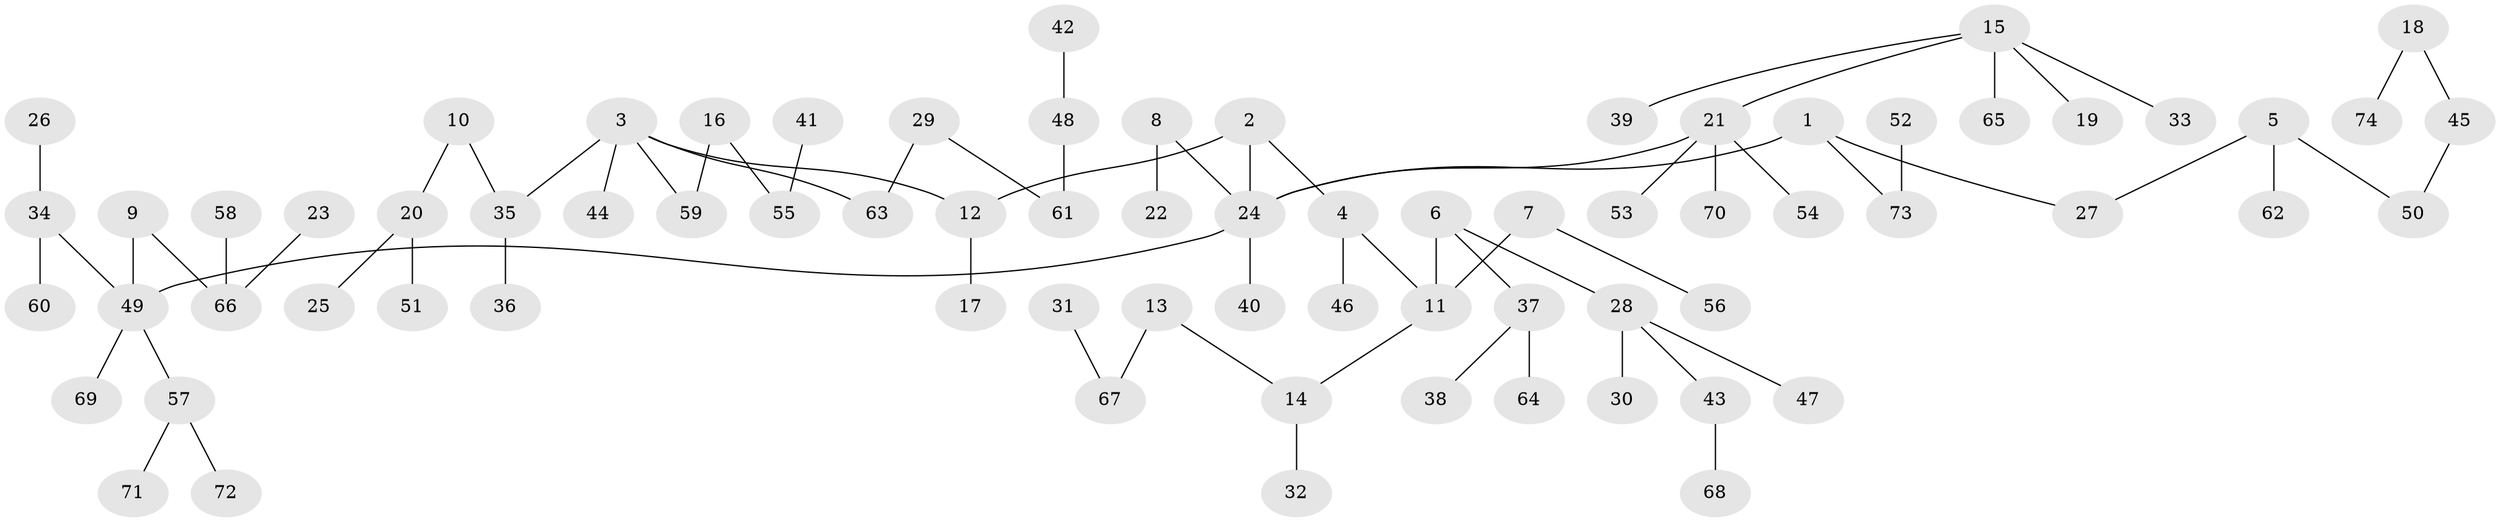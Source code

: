 // original degree distribution, {7: 0.006802721088435374, 8: 0.006802721088435374, 3: 0.14285714285714285, 4: 0.04081632653061224, 6: 0.013605442176870748, 5: 0.047619047619047616, 1: 0.5102040816326531, 2: 0.23129251700680273}
// Generated by graph-tools (version 1.1) at 2025/02/03/09/25 03:02:23]
// undirected, 74 vertices, 73 edges
graph export_dot {
graph [start="1"]
  node [color=gray90,style=filled];
  1;
  2;
  3;
  4;
  5;
  6;
  7;
  8;
  9;
  10;
  11;
  12;
  13;
  14;
  15;
  16;
  17;
  18;
  19;
  20;
  21;
  22;
  23;
  24;
  25;
  26;
  27;
  28;
  29;
  30;
  31;
  32;
  33;
  34;
  35;
  36;
  37;
  38;
  39;
  40;
  41;
  42;
  43;
  44;
  45;
  46;
  47;
  48;
  49;
  50;
  51;
  52;
  53;
  54;
  55;
  56;
  57;
  58;
  59;
  60;
  61;
  62;
  63;
  64;
  65;
  66;
  67;
  68;
  69;
  70;
  71;
  72;
  73;
  74;
  1 -- 24 [weight=1.0];
  1 -- 27 [weight=1.0];
  1 -- 73 [weight=1.0];
  2 -- 4 [weight=1.0];
  2 -- 12 [weight=1.0];
  2 -- 24 [weight=1.0];
  3 -- 12 [weight=1.0];
  3 -- 35 [weight=1.0];
  3 -- 44 [weight=1.0];
  3 -- 59 [weight=1.0];
  3 -- 63 [weight=1.0];
  4 -- 11 [weight=1.0];
  4 -- 46 [weight=1.0];
  5 -- 27 [weight=1.0];
  5 -- 50 [weight=1.0];
  5 -- 62 [weight=1.0];
  6 -- 11 [weight=1.0];
  6 -- 28 [weight=1.0];
  6 -- 37 [weight=1.0];
  7 -- 11 [weight=1.0];
  7 -- 56 [weight=1.0];
  8 -- 22 [weight=1.0];
  8 -- 24 [weight=1.0];
  9 -- 49 [weight=1.0];
  9 -- 66 [weight=1.0];
  10 -- 20 [weight=1.0];
  10 -- 35 [weight=1.0];
  11 -- 14 [weight=1.0];
  12 -- 17 [weight=1.0];
  13 -- 14 [weight=1.0];
  13 -- 67 [weight=1.0];
  14 -- 32 [weight=1.0];
  15 -- 19 [weight=1.0];
  15 -- 21 [weight=1.0];
  15 -- 33 [weight=1.0];
  15 -- 39 [weight=1.0];
  15 -- 65 [weight=1.0];
  16 -- 55 [weight=1.0];
  16 -- 59 [weight=1.0];
  18 -- 45 [weight=1.0];
  18 -- 74 [weight=1.0];
  20 -- 25 [weight=1.0];
  20 -- 51 [weight=1.0];
  21 -- 24 [weight=1.0];
  21 -- 53 [weight=1.0];
  21 -- 54 [weight=1.0];
  21 -- 70 [weight=1.0];
  23 -- 66 [weight=1.0];
  24 -- 40 [weight=1.0];
  24 -- 49 [weight=1.0];
  26 -- 34 [weight=1.0];
  28 -- 30 [weight=1.0];
  28 -- 43 [weight=1.0];
  28 -- 47 [weight=1.0];
  29 -- 61 [weight=1.0];
  29 -- 63 [weight=1.0];
  31 -- 67 [weight=1.0];
  34 -- 49 [weight=1.0];
  34 -- 60 [weight=1.0];
  35 -- 36 [weight=1.0];
  37 -- 38 [weight=1.0];
  37 -- 64 [weight=1.0];
  41 -- 55 [weight=1.0];
  42 -- 48 [weight=1.0];
  43 -- 68 [weight=1.0];
  45 -- 50 [weight=1.0];
  48 -- 61 [weight=1.0];
  49 -- 57 [weight=1.0];
  49 -- 69 [weight=1.0];
  52 -- 73 [weight=1.0];
  57 -- 71 [weight=1.0];
  57 -- 72 [weight=1.0];
  58 -- 66 [weight=1.0];
}
